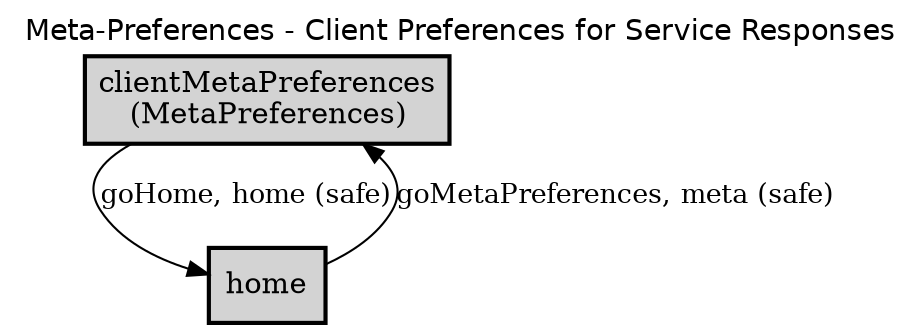 digraph application_state_diagram {
  graph [
    labelloc="t";
    fontname="Helvetica"
    label="Meta-Preferences - Client Preferences for Service Responses";
    URL="index.html" target="_parent"
  ];
  node [shape = box, style = "bold,filled" fillcolor="lightgray"];

    clientMetaPreferences [margin=0.02, label=<<table cellspacing="0" cellpadding="5" border="0"><tr><td>clientMetaPreferences<br />(MetaPreferences)<br /></td></tr></table>>,shape=box URL="docs/semantic.clientMetaPreferences.html" target="_parent"]

    clientMetaPreferences -> home [label = <goHome, home (safe)> URL="docs/safe.goHome.html" target="_parent" fontsize=13];
    home -> clientMetaPreferences [label = <goMetaPreferences, meta (safe)> URL="docs/safe.goMetaPreferences.html" target="_parent" fontsize=13];

    home [label = <home> URL="docs/semantic.home.html" target="_parent"]

}